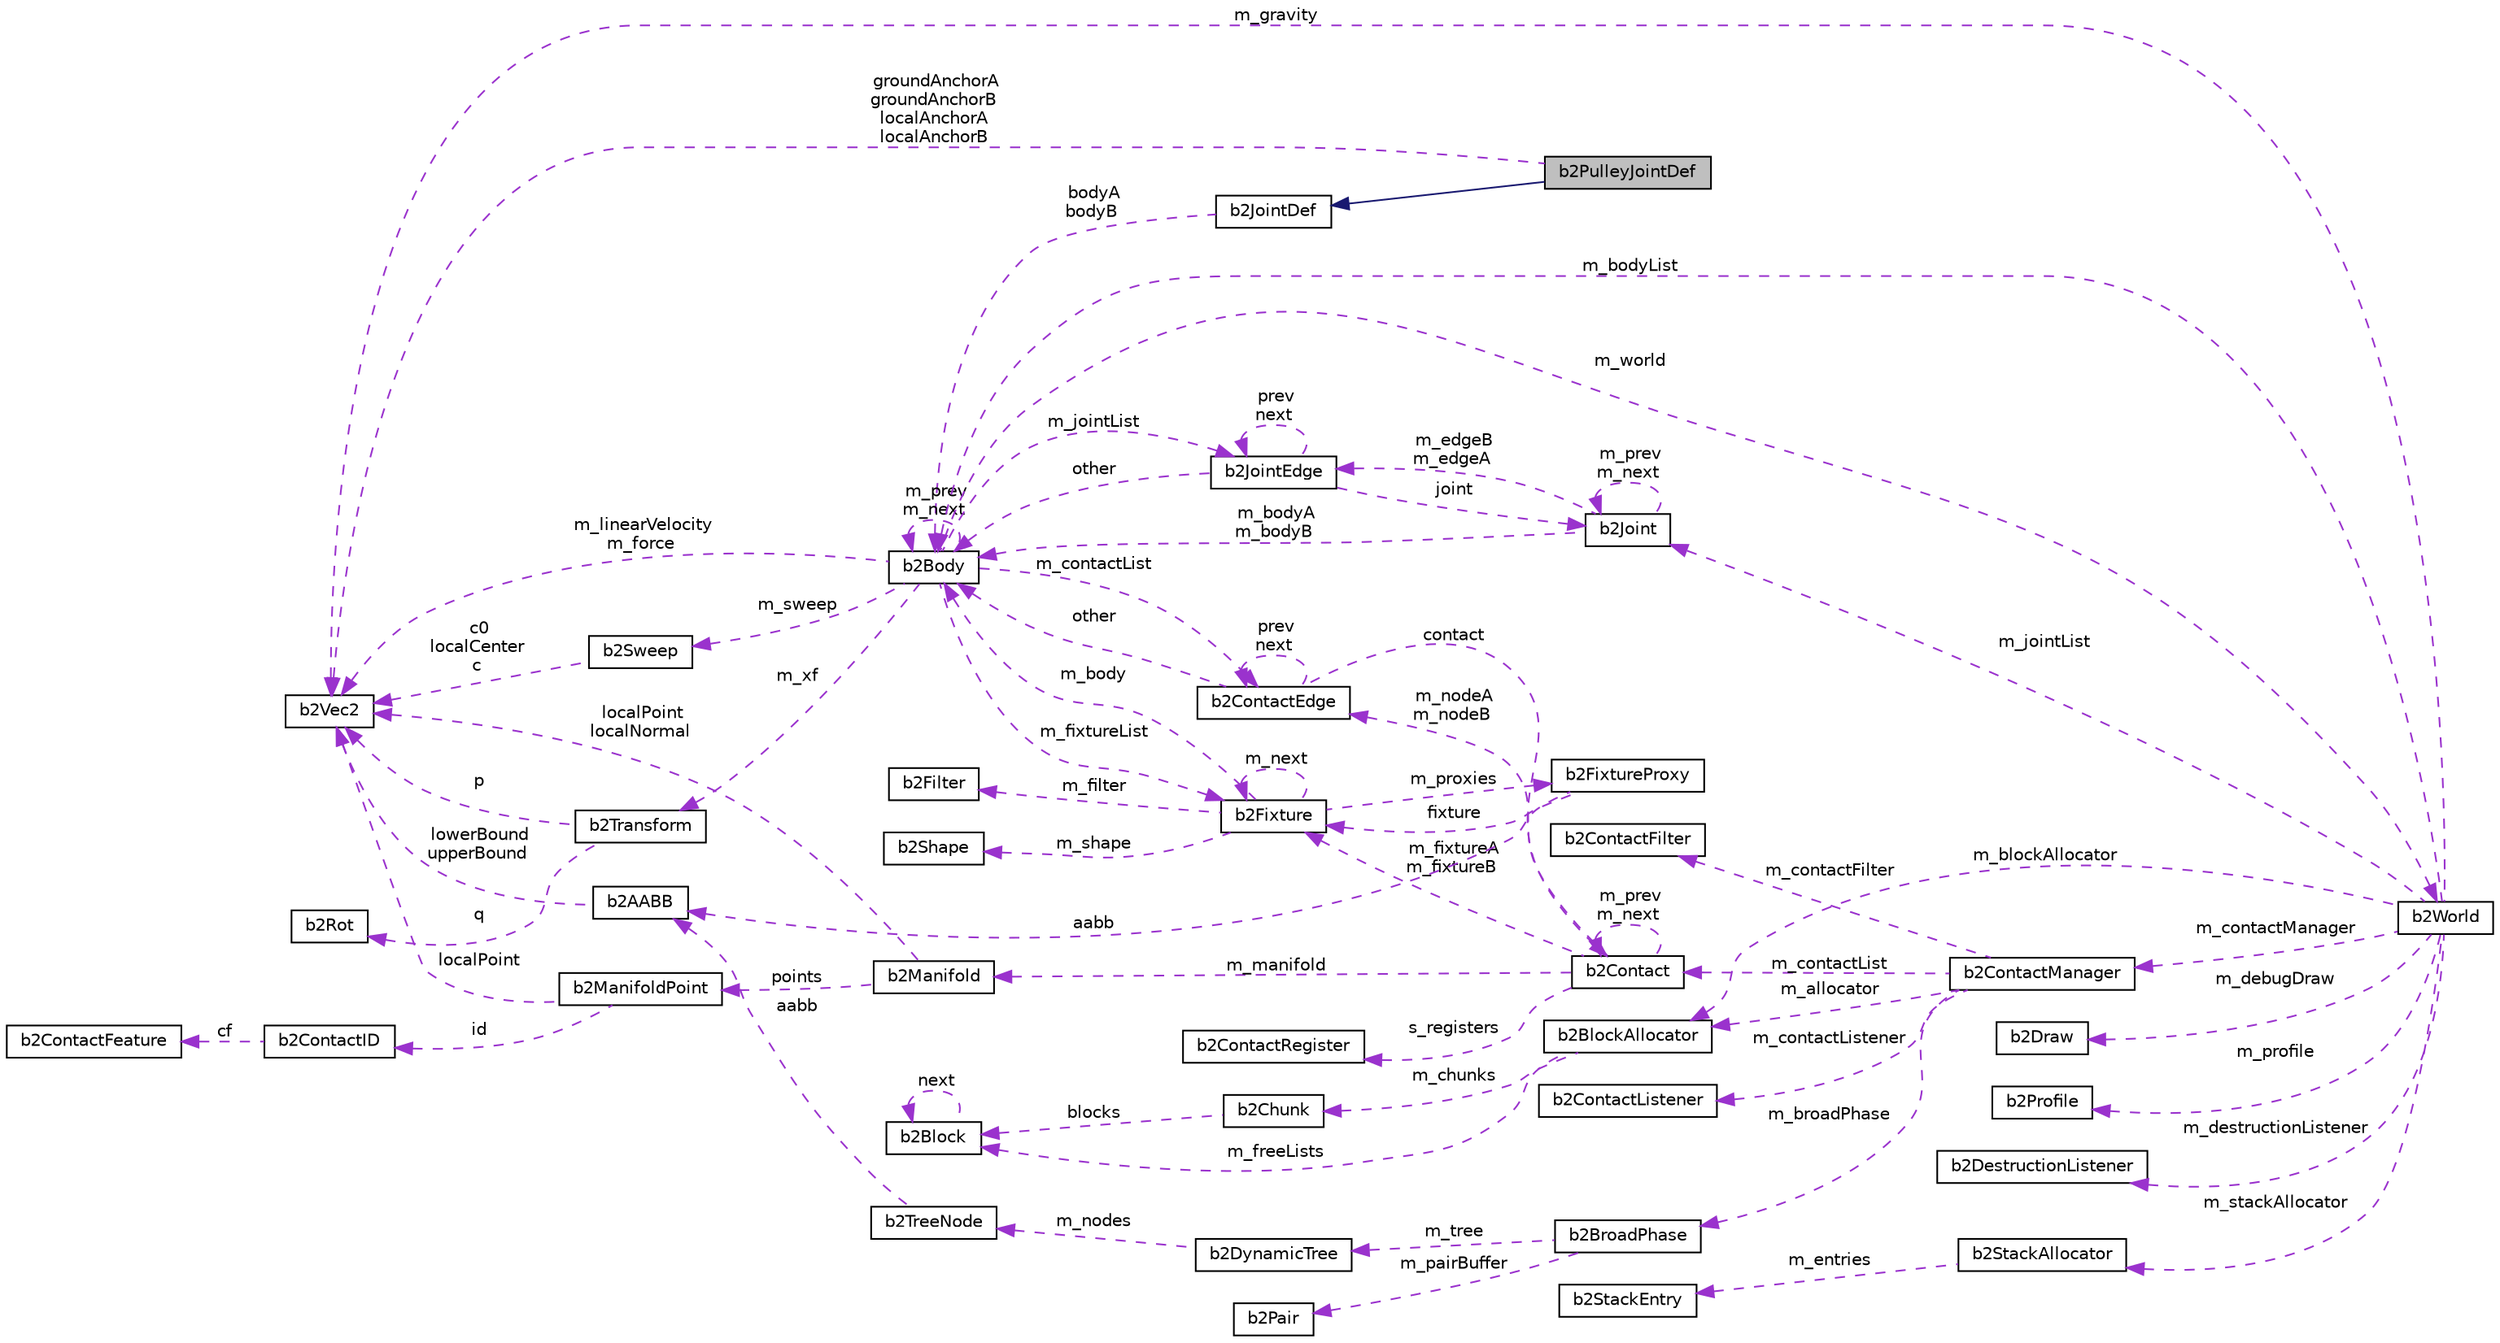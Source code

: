 digraph "b2PulleyJointDef"
{
  edge [fontname="Helvetica",fontsize="10",labelfontname="Helvetica",labelfontsize="10"];
  node [fontname="Helvetica",fontsize="10",shape=record];
  rankdir="LR";
  Node2 [label="b2PulleyJointDef",height=0.2,width=0.4,color="black", fillcolor="grey75", style="filled", fontcolor="black"];
  Node3 -> Node2 [dir="back",color="midnightblue",fontsize="10",style="solid",fontname="Helvetica"];
  Node3 [label="b2JointDef",height=0.2,width=0.4,color="black", fillcolor="white", style="filled",URL="$structb2JointDef.html",tooltip="Joint definitions are used to construct joints. "];
  Node4 -> Node3 [dir="back",color="darkorchid3",fontsize="10",style="dashed",label=" bodyA\nbodyB" ,fontname="Helvetica"];
  Node4 [label="b2Body",height=0.2,width=0.4,color="black", fillcolor="white", style="filled",URL="$classb2Body.html",tooltip="A rigid body. These are created via b2World::CreateBody. "];
  Node4 -> Node4 [dir="back",color="darkorchid3",fontsize="10",style="dashed",label=" m_prev\nm_next" ,fontname="Helvetica"];
  Node5 -> Node4 [dir="back",color="darkorchid3",fontsize="10",style="dashed",label=" m_jointList" ,fontname="Helvetica"];
  Node5 [label="b2JointEdge",height=0.2,width=0.4,color="black", fillcolor="white", style="filled",URL="$structb2JointEdge.html"];
  Node4 -> Node5 [dir="back",color="darkorchid3",fontsize="10",style="dashed",label=" other" ,fontname="Helvetica"];
  Node5 -> Node5 [dir="back",color="darkorchid3",fontsize="10",style="dashed",label=" prev\nnext" ,fontname="Helvetica"];
  Node6 -> Node5 [dir="back",color="darkorchid3",fontsize="10",style="dashed",label=" joint" ,fontname="Helvetica"];
  Node6 [label="b2Joint",height=0.2,width=0.4,color="black", fillcolor="white", style="filled",URL="$classb2Joint.html"];
  Node4 -> Node6 [dir="back",color="darkorchid3",fontsize="10",style="dashed",label=" m_bodyA\nm_bodyB" ,fontname="Helvetica"];
  Node5 -> Node6 [dir="back",color="darkorchid3",fontsize="10",style="dashed",label=" m_edgeB\nm_edgeA" ,fontname="Helvetica"];
  Node6 -> Node6 [dir="back",color="darkorchid3",fontsize="10",style="dashed",label=" m_prev\nm_next" ,fontname="Helvetica"];
  Node7 -> Node4 [dir="back",color="darkorchid3",fontsize="10",style="dashed",label=" m_linearVelocity\nm_force" ,fontname="Helvetica"];
  Node7 [label="b2Vec2",height=0.2,width=0.4,color="black", fillcolor="white", style="filled",URL="$structb2Vec2.html",tooltip="A 2D column vector. "];
  Node8 -> Node4 [dir="back",color="darkorchid3",fontsize="10",style="dashed",label=" m_sweep" ,fontname="Helvetica"];
  Node8 [label="b2Sweep",height=0.2,width=0.4,color="black", fillcolor="white", style="filled",URL="$structb2Sweep.html"];
  Node7 -> Node8 [dir="back",color="darkorchid3",fontsize="10",style="dashed",label=" c0\nlocalCenter\nc" ,fontname="Helvetica"];
  Node9 -> Node4 [dir="back",color="darkorchid3",fontsize="10",style="dashed",label=" m_xf" ,fontname="Helvetica"];
  Node9 [label="b2Transform",height=0.2,width=0.4,color="black", fillcolor="white", style="filled",URL="$structb2Transform.html"];
  Node7 -> Node9 [dir="back",color="darkorchid3",fontsize="10",style="dashed",label=" p" ,fontname="Helvetica"];
  Node10 -> Node9 [dir="back",color="darkorchid3",fontsize="10",style="dashed",label=" q" ,fontname="Helvetica"];
  Node10 [label="b2Rot",height=0.2,width=0.4,color="black", fillcolor="white", style="filled",URL="$structb2Rot.html",tooltip="Rotation. "];
  Node11 -> Node4 [dir="back",color="darkorchid3",fontsize="10",style="dashed",label=" m_contactList" ,fontname="Helvetica"];
  Node11 [label="b2ContactEdge",height=0.2,width=0.4,color="black", fillcolor="white", style="filled",URL="$structb2ContactEdge.html"];
  Node4 -> Node11 [dir="back",color="darkorchid3",fontsize="10",style="dashed",label=" other" ,fontname="Helvetica"];
  Node12 -> Node11 [dir="back",color="darkorchid3",fontsize="10",style="dashed",label=" contact" ,fontname="Helvetica"];
  Node12 [label="b2Contact",height=0.2,width=0.4,color="black", fillcolor="white", style="filled",URL="$classb2Contact.html"];
  Node13 -> Node12 [dir="back",color="darkorchid3",fontsize="10",style="dashed",label=" s_registers" ,fontname="Helvetica"];
  Node13 [label="b2ContactRegister",height=0.2,width=0.4,color="black", fillcolor="white", style="filled",URL="$structb2ContactRegister.html"];
  Node12 -> Node12 [dir="back",color="darkorchid3",fontsize="10",style="dashed",label=" m_prev\nm_next" ,fontname="Helvetica"];
  Node14 -> Node12 [dir="back",color="darkorchid3",fontsize="10",style="dashed",label=" m_manifold" ,fontname="Helvetica"];
  Node14 [label="b2Manifold",height=0.2,width=0.4,color="black", fillcolor="white", style="filled",URL="$structb2Manifold.html"];
  Node7 -> Node14 [dir="back",color="darkorchid3",fontsize="10",style="dashed",label=" localPoint\nlocalNormal" ,fontname="Helvetica"];
  Node15 -> Node14 [dir="back",color="darkorchid3",fontsize="10",style="dashed",label=" points" ,fontname="Helvetica"];
  Node15 [label="b2ManifoldPoint",height=0.2,width=0.4,color="black", fillcolor="white", style="filled",URL="$structb2ManifoldPoint.html"];
  Node7 -> Node15 [dir="back",color="darkorchid3",fontsize="10",style="dashed",label=" localPoint" ,fontname="Helvetica"];
  Node16 -> Node15 [dir="back",color="darkorchid3",fontsize="10",style="dashed",label=" id" ,fontname="Helvetica"];
  Node16 [label="b2ContactID",height=0.2,width=0.4,color="black", fillcolor="white", style="filled",URL="$unionb2ContactID.html",tooltip="Contact ids to facilitate warm starting. "];
  Node17 -> Node16 [dir="back",color="darkorchid3",fontsize="10",style="dashed",label=" cf" ,fontname="Helvetica"];
  Node17 [label="b2ContactFeature",height=0.2,width=0.4,color="black", fillcolor="white", style="filled",URL="$structb2ContactFeature.html"];
  Node18 -> Node12 [dir="back",color="darkorchid3",fontsize="10",style="dashed",label=" m_fixtureA\nm_fixtureB" ,fontname="Helvetica"];
  Node18 [label="b2Fixture",height=0.2,width=0.4,color="black", fillcolor="white", style="filled",URL="$classb2Fixture.html"];
  Node4 -> Node18 [dir="back",color="darkorchid3",fontsize="10",style="dashed",label=" m_body" ,fontname="Helvetica"];
  Node19 -> Node18 [dir="back",color="darkorchid3",fontsize="10",style="dashed",label=" m_proxies" ,fontname="Helvetica"];
  Node19 [label="b2FixtureProxy",height=0.2,width=0.4,color="black", fillcolor="white", style="filled",URL="$structb2FixtureProxy.html",tooltip="This proxy is used internally to connect fixtures to the broad-phase. "];
  Node20 -> Node19 [dir="back",color="darkorchid3",fontsize="10",style="dashed",label=" aabb" ,fontname="Helvetica"];
  Node20 [label="b2AABB",height=0.2,width=0.4,color="black", fillcolor="white", style="filled",URL="$structb2AABB.html",tooltip="An axis aligned bounding box. "];
  Node7 -> Node20 [dir="back",color="darkorchid3",fontsize="10",style="dashed",label=" lowerBound\nupperBound" ,fontname="Helvetica"];
  Node18 -> Node19 [dir="back",color="darkorchid3",fontsize="10",style="dashed",label=" fixture" ,fontname="Helvetica"];
  Node21 -> Node18 [dir="back",color="darkorchid3",fontsize="10",style="dashed",label=" m_shape" ,fontname="Helvetica"];
  Node21 [label="b2Shape",height=0.2,width=0.4,color="black", fillcolor="white", style="filled",URL="$classb2Shape.html"];
  Node22 -> Node18 [dir="back",color="darkorchid3",fontsize="10",style="dashed",label=" m_filter" ,fontname="Helvetica"];
  Node22 [label="b2Filter",height=0.2,width=0.4,color="black", fillcolor="white", style="filled",URL="$structb2Filter.html",tooltip="This holds contact filtering data. "];
  Node18 -> Node18 [dir="back",color="darkorchid3",fontsize="10",style="dashed",label=" m_next" ,fontname="Helvetica"];
  Node11 -> Node12 [dir="back",color="darkorchid3",fontsize="10",style="dashed",label=" m_nodeA\nm_nodeB" ,fontname="Helvetica"];
  Node11 -> Node11 [dir="back",color="darkorchid3",fontsize="10",style="dashed",label=" prev\nnext" ,fontname="Helvetica"];
  Node18 -> Node4 [dir="back",color="darkorchid3",fontsize="10",style="dashed",label=" m_fixtureList" ,fontname="Helvetica"];
  Node23 -> Node4 [dir="back",color="darkorchid3",fontsize="10",style="dashed",label=" m_world" ,fontname="Helvetica"];
  Node23 [label="b2World",height=0.2,width=0.4,color="black", fillcolor="white", style="filled",URL="$classb2World.html"];
  Node4 -> Node23 [dir="back",color="darkorchid3",fontsize="10",style="dashed",label=" m_bodyList" ,fontname="Helvetica"];
  Node24 -> Node23 [dir="back",color="darkorchid3",fontsize="10",style="dashed",label=" m_debugDraw" ,fontname="Helvetica"];
  Node24 [label="b2Draw",height=0.2,width=0.4,color="black", fillcolor="white", style="filled",URL="$classb2Draw.html"];
  Node7 -> Node23 [dir="back",color="darkorchid3",fontsize="10",style="dashed",label=" m_gravity" ,fontname="Helvetica"];
  Node25 -> Node23 [dir="back",color="darkorchid3",fontsize="10",style="dashed",label=" m_profile" ,fontname="Helvetica"];
  Node25 [label="b2Profile",height=0.2,width=0.4,color="black", fillcolor="white", style="filled",URL="$structb2Profile.html",tooltip="Profiling data. Times are in milliseconds. "];
  Node26 -> Node23 [dir="back",color="darkorchid3",fontsize="10",style="dashed",label=" m_blockAllocator" ,fontname="Helvetica"];
  Node26 [label="b2BlockAllocator",height=0.2,width=0.4,color="black", fillcolor="white", style="filled",URL="$classb2BlockAllocator.html"];
  Node27 -> Node26 [dir="back",color="darkorchid3",fontsize="10",style="dashed",label=" m_freeLists" ,fontname="Helvetica"];
  Node27 [label="b2Block",height=0.2,width=0.4,color="black", fillcolor="white", style="filled",URL="$structb2Block.html"];
  Node27 -> Node27 [dir="back",color="darkorchid3",fontsize="10",style="dashed",label=" next" ,fontname="Helvetica"];
  Node28 -> Node26 [dir="back",color="darkorchid3",fontsize="10",style="dashed",label=" m_chunks" ,fontname="Helvetica"];
  Node28 [label="b2Chunk",height=0.2,width=0.4,color="black", fillcolor="white", style="filled",URL="$structb2Chunk.html"];
  Node27 -> Node28 [dir="back",color="darkorchid3",fontsize="10",style="dashed",label=" blocks" ,fontname="Helvetica"];
  Node29 -> Node23 [dir="back",color="darkorchid3",fontsize="10",style="dashed",label=" m_destructionListener" ,fontname="Helvetica"];
  Node29 [label="b2DestructionListener",height=0.2,width=0.4,color="black", fillcolor="white", style="filled",URL="$classb2DestructionListener.html"];
  Node30 -> Node23 [dir="back",color="darkorchid3",fontsize="10",style="dashed",label=" m_contactManager" ,fontname="Helvetica"];
  Node30 [label="b2ContactManager",height=0.2,width=0.4,color="black", fillcolor="white", style="filled",URL="$classb2ContactManager.html"];
  Node26 -> Node30 [dir="back",color="darkorchid3",fontsize="10",style="dashed",label=" m_allocator" ,fontname="Helvetica"];
  Node12 -> Node30 [dir="back",color="darkorchid3",fontsize="10",style="dashed",label=" m_contactList" ,fontname="Helvetica"];
  Node31 -> Node30 [dir="back",color="darkorchid3",fontsize="10",style="dashed",label=" m_broadPhase" ,fontname="Helvetica"];
  Node31 [label="b2BroadPhase",height=0.2,width=0.4,color="black", fillcolor="white", style="filled",URL="$classb2BroadPhase.html"];
  Node32 -> Node31 [dir="back",color="darkorchid3",fontsize="10",style="dashed",label=" m_pairBuffer" ,fontname="Helvetica"];
  Node32 [label="b2Pair",height=0.2,width=0.4,color="black", fillcolor="white", style="filled",URL="$structb2Pair.html"];
  Node33 -> Node31 [dir="back",color="darkorchid3",fontsize="10",style="dashed",label=" m_tree" ,fontname="Helvetica"];
  Node33 [label="b2DynamicTree",height=0.2,width=0.4,color="black", fillcolor="white", style="filled",URL="$classb2DynamicTree.html"];
  Node34 -> Node33 [dir="back",color="darkorchid3",fontsize="10",style="dashed",label=" m_nodes" ,fontname="Helvetica"];
  Node34 [label="b2TreeNode",height=0.2,width=0.4,color="black", fillcolor="white", style="filled",URL="$structb2TreeNode.html",tooltip="A node in the dynamic tree. The client does not interact with this directly. "];
  Node20 -> Node34 [dir="back",color="darkorchid3",fontsize="10",style="dashed",label=" aabb" ,fontname="Helvetica"];
  Node35 -> Node30 [dir="back",color="darkorchid3",fontsize="10",style="dashed",label=" m_contactFilter" ,fontname="Helvetica"];
  Node35 [label="b2ContactFilter",height=0.2,width=0.4,color="black", fillcolor="white", style="filled",URL="$classb2ContactFilter.html"];
  Node36 -> Node30 [dir="back",color="darkorchid3",fontsize="10",style="dashed",label=" m_contactListener" ,fontname="Helvetica"];
  Node36 [label="b2ContactListener",height=0.2,width=0.4,color="black", fillcolor="white", style="filled",URL="$classb2ContactListener.html"];
  Node37 -> Node23 [dir="back",color="darkorchid3",fontsize="10",style="dashed",label=" m_stackAllocator" ,fontname="Helvetica"];
  Node37 [label="b2StackAllocator",height=0.2,width=0.4,color="black", fillcolor="white", style="filled",URL="$classb2StackAllocator.html"];
  Node38 -> Node37 [dir="back",color="darkorchid3",fontsize="10",style="dashed",label=" m_entries" ,fontname="Helvetica"];
  Node38 [label="b2StackEntry",height=0.2,width=0.4,color="black", fillcolor="white", style="filled",URL="$structb2StackEntry.html"];
  Node6 -> Node23 [dir="back",color="darkorchid3",fontsize="10",style="dashed",label=" m_jointList" ,fontname="Helvetica"];
  Node7 -> Node2 [dir="back",color="darkorchid3",fontsize="10",style="dashed",label=" groundAnchorA\ngroundAnchorB\nlocalAnchorA\nlocalAnchorB" ,fontname="Helvetica"];
}
